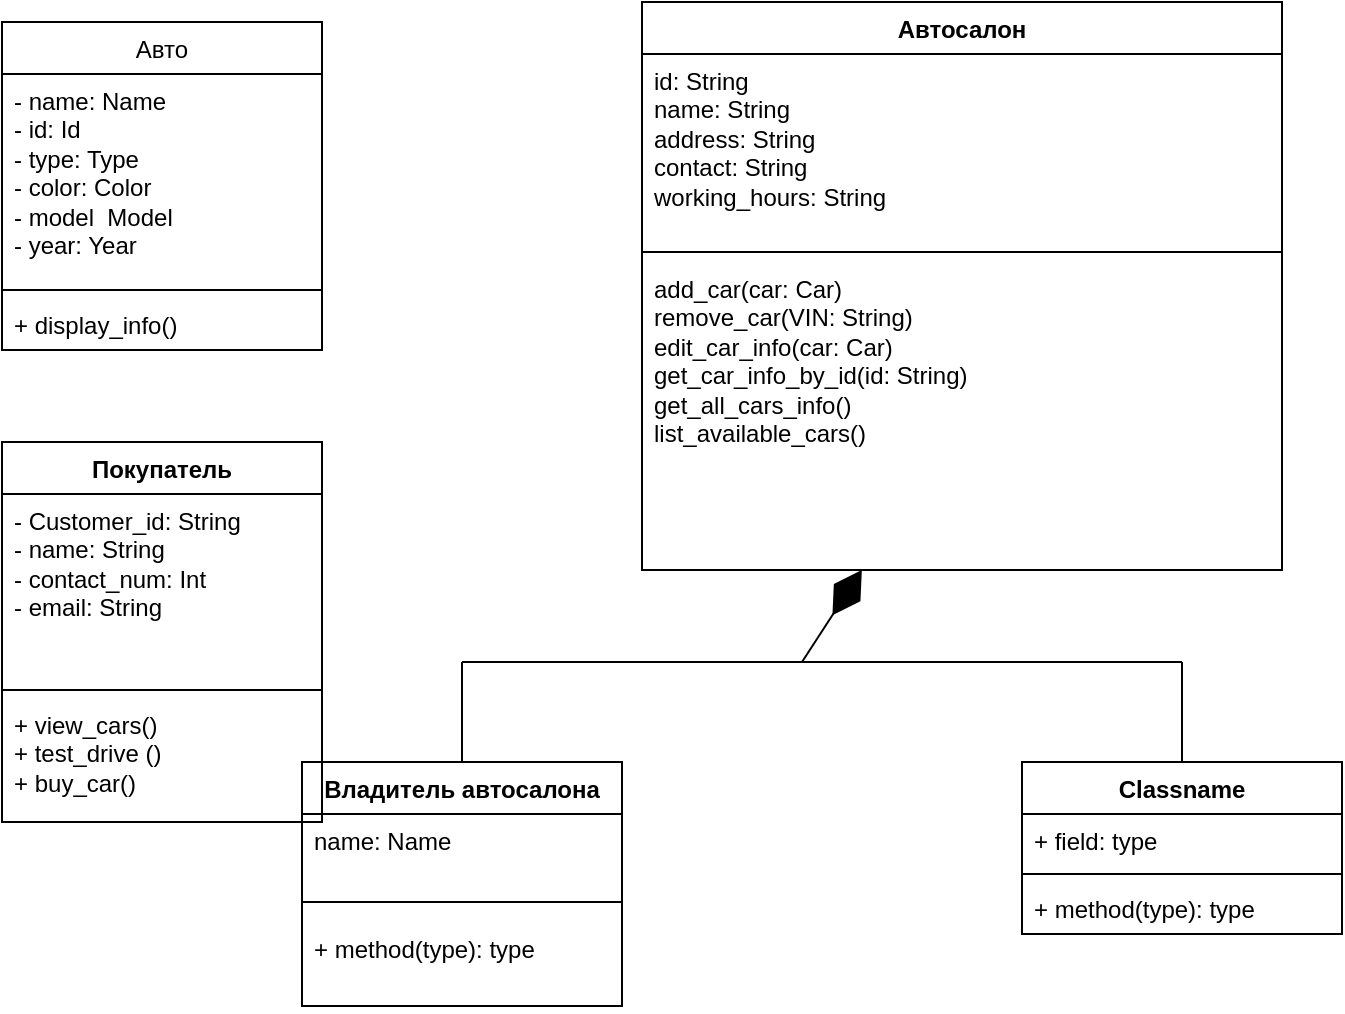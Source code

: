 <mxfile version="24.2.1" type="github">
  <diagram id="C5RBs43oDa-KdzZeNtuy" name="Page-1">
    <mxGraphModel dx="346" dy="431" grid="1" gridSize="10" guides="1" tooltips="1" connect="1" arrows="1" fold="1" page="1" pageScale="1" pageWidth="827" pageHeight="1169" math="0" shadow="0">
      <root>
        <mxCell id="WIyWlLk6GJQsqaUBKTNV-0" />
        <mxCell id="WIyWlLk6GJQsqaUBKTNV-1" parent="WIyWlLk6GJQsqaUBKTNV-0" />
        <mxCell id="hyq87sj_QkP1kDlbmHtQ-0" value="Автосалон" style="swimlane;fontStyle=1;align=center;verticalAlign=top;childLayout=stackLayout;horizontal=1;startSize=26;horizontalStack=0;resizeParent=1;resizeParentMax=0;resizeLast=0;collapsible=1;marginBottom=0;whiteSpace=wrap;html=1;" vertex="1" parent="WIyWlLk6GJQsqaUBKTNV-1">
          <mxGeometry x="370" y="20" width="320" height="284" as="geometry" />
        </mxCell>
        <mxCell id="hyq87sj_QkP1kDlbmHtQ-1" value="&lt;div&gt;id: String&lt;/div&gt;name: String&lt;div&gt;address: String&lt;/div&gt;&lt;div&gt;contact: String&lt;/div&gt;&lt;div&gt;working_hours: String&lt;/div&gt;" style="text;strokeColor=none;fillColor=none;align=left;verticalAlign=top;spacingLeft=4;spacingRight=4;overflow=hidden;rotatable=0;points=[[0,0.5],[1,0.5]];portConstraint=eastwest;whiteSpace=wrap;html=1;" vertex="1" parent="hyq87sj_QkP1kDlbmHtQ-0">
          <mxGeometry y="26" width="320" height="94" as="geometry" />
        </mxCell>
        <mxCell id="hyq87sj_QkP1kDlbmHtQ-2" value="" style="line;strokeWidth=1;fillColor=none;align=left;verticalAlign=middle;spacingTop=-1;spacingLeft=3;spacingRight=3;rotatable=0;labelPosition=right;points=[];portConstraint=eastwest;strokeColor=inherit;" vertex="1" parent="hyq87sj_QkP1kDlbmHtQ-0">
          <mxGeometry y="120" width="320" height="10" as="geometry" />
        </mxCell>
        <mxCell id="hyq87sj_QkP1kDlbmHtQ-3" value="add_car(car: Car)&lt;div&gt;remove_car(VIN: String)&lt;/div&gt;&lt;div&gt;edit_car_info(car: Car)&lt;/div&gt;&lt;div&gt;get_car_info_by_id(id: String)&lt;/div&gt;&lt;div&gt;get_all_cars_info()&lt;/div&gt;&lt;div&gt;list_available_cars()&lt;/div&gt;&lt;div&gt;&lt;br&gt;&lt;/div&gt;" style="text;strokeColor=none;fillColor=none;align=left;verticalAlign=top;spacingLeft=4;spacingRight=4;overflow=hidden;rotatable=0;points=[[0,0.5],[1,0.5]];portConstraint=eastwest;whiteSpace=wrap;html=1;" vertex="1" parent="hyq87sj_QkP1kDlbmHtQ-0">
          <mxGeometry y="130" width="320" height="154" as="geometry" />
        </mxCell>
        <mxCell id="hyq87sj_QkP1kDlbmHtQ-19" value="" style="endArrow=diamondThin;endFill=1;endSize=24;html=1;rounded=0;fontSize=12;curved=1;" edge="1" parent="WIyWlLk6GJQsqaUBKTNV-1" target="hyq87sj_QkP1kDlbmHtQ-3">
          <mxGeometry width="160" relative="1" as="geometry">
            <mxPoint x="450" y="350" as="sourcePoint" />
            <mxPoint x="590" y="600" as="targetPoint" />
          </mxGeometry>
        </mxCell>
        <mxCell id="hyq87sj_QkP1kDlbmHtQ-20" value="Владитель автосалона" style="swimlane;fontStyle=1;align=center;verticalAlign=top;childLayout=stackLayout;horizontal=1;startSize=26;horizontalStack=0;resizeParent=1;resizeParentMax=0;resizeLast=0;collapsible=1;marginBottom=0;whiteSpace=wrap;html=1;" vertex="1" parent="WIyWlLk6GJQsqaUBKTNV-1">
          <mxGeometry x="200" y="400" width="160" height="122" as="geometry" />
        </mxCell>
        <mxCell id="hyq87sj_QkP1kDlbmHtQ-21" value="name: Name&lt;div&gt;&lt;br&gt;&lt;/div&gt;" style="text;strokeColor=none;fillColor=none;align=left;verticalAlign=top;spacingLeft=4;spacingRight=4;overflow=hidden;rotatable=0;points=[[0,0.5],[1,0.5]];portConstraint=eastwest;whiteSpace=wrap;html=1;" vertex="1" parent="hyq87sj_QkP1kDlbmHtQ-20">
          <mxGeometry y="26" width="160" height="34" as="geometry" />
        </mxCell>
        <mxCell id="hyq87sj_QkP1kDlbmHtQ-22" value="" style="line;strokeWidth=1;fillColor=none;align=left;verticalAlign=middle;spacingTop=-1;spacingLeft=3;spacingRight=3;rotatable=0;labelPosition=right;points=[];portConstraint=eastwest;strokeColor=inherit;" vertex="1" parent="hyq87sj_QkP1kDlbmHtQ-20">
          <mxGeometry y="60" width="160" height="20" as="geometry" />
        </mxCell>
        <mxCell id="hyq87sj_QkP1kDlbmHtQ-23" value="+ method(type): type" style="text;strokeColor=none;fillColor=none;align=left;verticalAlign=top;spacingLeft=4;spacingRight=4;overflow=hidden;rotatable=0;points=[[0,0.5],[1,0.5]];portConstraint=eastwest;whiteSpace=wrap;html=1;" vertex="1" parent="hyq87sj_QkP1kDlbmHtQ-20">
          <mxGeometry y="80" width="160" height="42" as="geometry" />
        </mxCell>
        <mxCell id="hyq87sj_QkP1kDlbmHtQ-24" value="Classname" style="swimlane;fontStyle=1;align=center;verticalAlign=top;childLayout=stackLayout;horizontal=1;startSize=26;horizontalStack=0;resizeParent=1;resizeParentMax=0;resizeLast=0;collapsible=1;marginBottom=0;whiteSpace=wrap;html=1;" vertex="1" parent="WIyWlLk6GJQsqaUBKTNV-1">
          <mxGeometry x="560" y="400" width="160" height="86" as="geometry" />
        </mxCell>
        <mxCell id="hyq87sj_QkP1kDlbmHtQ-25" value="+ field: type" style="text;strokeColor=none;fillColor=none;align=left;verticalAlign=top;spacingLeft=4;spacingRight=4;overflow=hidden;rotatable=0;points=[[0,0.5],[1,0.5]];portConstraint=eastwest;whiteSpace=wrap;html=1;" vertex="1" parent="hyq87sj_QkP1kDlbmHtQ-24">
          <mxGeometry y="26" width="160" height="26" as="geometry" />
        </mxCell>
        <mxCell id="hyq87sj_QkP1kDlbmHtQ-26" value="" style="line;strokeWidth=1;fillColor=none;align=left;verticalAlign=middle;spacingTop=-1;spacingLeft=3;spacingRight=3;rotatable=0;labelPosition=right;points=[];portConstraint=eastwest;strokeColor=inherit;" vertex="1" parent="hyq87sj_QkP1kDlbmHtQ-24">
          <mxGeometry y="52" width="160" height="8" as="geometry" />
        </mxCell>
        <mxCell id="hyq87sj_QkP1kDlbmHtQ-27" value="+ method(type): type" style="text;strokeColor=none;fillColor=none;align=left;verticalAlign=top;spacingLeft=4;spacingRight=4;overflow=hidden;rotatable=0;points=[[0,0.5],[1,0.5]];portConstraint=eastwest;whiteSpace=wrap;html=1;" vertex="1" parent="hyq87sj_QkP1kDlbmHtQ-24">
          <mxGeometry y="60" width="160" height="26" as="geometry" />
        </mxCell>
        <mxCell id="hyq87sj_QkP1kDlbmHtQ-29" value="" style="endArrow=none;html=1;rounded=0;fontSize=12;startSize=8;endSize=8;curved=1;exitX=0.5;exitY=0;exitDx=0;exitDy=0;" edge="1" parent="WIyWlLk6GJQsqaUBKTNV-1">
          <mxGeometry width="50" height="50" relative="1" as="geometry">
            <mxPoint x="280" y="400" as="sourcePoint" />
            <mxPoint x="280" y="350" as="targetPoint" />
          </mxGeometry>
        </mxCell>
        <mxCell id="hyq87sj_QkP1kDlbmHtQ-30" value="" style="endArrow=none;html=1;rounded=0;fontSize=12;startSize=8;endSize=8;curved=1;exitX=0.5;exitY=0;exitDx=0;exitDy=0;" edge="1" parent="WIyWlLk6GJQsqaUBKTNV-1" source="hyq87sj_QkP1kDlbmHtQ-24">
          <mxGeometry width="50" height="50" relative="1" as="geometry">
            <mxPoint x="639.71" y="380" as="sourcePoint" />
            <mxPoint x="640" y="350" as="targetPoint" />
          </mxGeometry>
        </mxCell>
        <mxCell id="hyq87sj_QkP1kDlbmHtQ-31" value="" style="endArrow=none;html=1;rounded=0;fontSize=12;startSize=8;endSize=8;curved=1;" edge="1" parent="WIyWlLk6GJQsqaUBKTNV-1">
          <mxGeometry width="50" height="50" relative="1" as="geometry">
            <mxPoint x="280" y="350" as="sourcePoint" />
            <mxPoint x="450" y="350" as="targetPoint" />
          </mxGeometry>
        </mxCell>
        <mxCell id="hyq87sj_QkP1kDlbmHtQ-32" value="" style="endArrow=none;html=1;rounded=0;fontSize=12;startSize=8;endSize=8;curved=1;" edge="1" parent="WIyWlLk6GJQsqaUBKTNV-1">
          <mxGeometry width="50" height="50" relative="1" as="geometry">
            <mxPoint x="450" y="350" as="sourcePoint" />
            <mxPoint x="640" y="350" as="targetPoint" />
          </mxGeometry>
        </mxCell>
        <mxCell id="hyq87sj_QkP1kDlbmHtQ-33" value="&lt;span style=&quot;font-weight: 400;&quot;&gt;Авто&lt;/span&gt;" style="swimlane;fontStyle=1;align=center;verticalAlign=top;childLayout=stackLayout;horizontal=1;startSize=26;horizontalStack=0;resizeParent=1;resizeParentMax=0;resizeLast=0;collapsible=1;marginBottom=0;whiteSpace=wrap;html=1;" vertex="1" parent="WIyWlLk6GJQsqaUBKTNV-1">
          <mxGeometry x="50" y="30" width="160" height="164" as="geometry" />
        </mxCell>
        <mxCell id="hyq87sj_QkP1kDlbmHtQ-34" value="&lt;div&gt;&lt;div&gt;- name: Name&lt;/div&gt;&lt;div&gt;- id: Id&lt;/div&gt;&lt;/div&gt;- type: Type&lt;div&gt;- color: Color&lt;/div&gt;&lt;div&gt;- model&amp;nbsp; Model&amp;nbsp;&lt;/div&gt;&lt;div&gt;- year: Year&lt;/div&gt;&lt;div&gt;&lt;br&gt;&lt;/div&gt;&lt;div&gt;&lt;br&gt;&lt;/div&gt;" style="text;strokeColor=none;fillColor=none;align=left;verticalAlign=top;spacingLeft=4;spacingRight=4;overflow=hidden;rotatable=0;points=[[0,0.5],[1,0.5]];portConstraint=eastwest;whiteSpace=wrap;html=1;" vertex="1" parent="hyq87sj_QkP1kDlbmHtQ-33">
          <mxGeometry y="26" width="160" height="104" as="geometry" />
        </mxCell>
        <mxCell id="hyq87sj_QkP1kDlbmHtQ-35" value="" style="line;strokeWidth=1;fillColor=none;align=left;verticalAlign=middle;spacingTop=-1;spacingLeft=3;spacingRight=3;rotatable=0;labelPosition=right;points=[];portConstraint=eastwest;strokeColor=inherit;" vertex="1" parent="hyq87sj_QkP1kDlbmHtQ-33">
          <mxGeometry y="130" width="160" height="8" as="geometry" />
        </mxCell>
        <mxCell id="hyq87sj_QkP1kDlbmHtQ-36" value="+ display_info()" style="text;strokeColor=none;fillColor=none;align=left;verticalAlign=top;spacingLeft=4;spacingRight=4;overflow=hidden;rotatable=0;points=[[0,0.5],[1,0.5]];portConstraint=eastwest;whiteSpace=wrap;html=1;" vertex="1" parent="hyq87sj_QkP1kDlbmHtQ-33">
          <mxGeometry y="138" width="160" height="26" as="geometry" />
        </mxCell>
        <mxCell id="hyq87sj_QkP1kDlbmHtQ-37" value="Покупатель" style="swimlane;fontStyle=1;align=center;verticalAlign=top;childLayout=stackLayout;horizontal=1;startSize=26;horizontalStack=0;resizeParent=1;resizeParentMax=0;resizeLast=0;collapsible=1;marginBottom=0;whiteSpace=wrap;html=1;" vertex="1" parent="WIyWlLk6GJQsqaUBKTNV-1">
          <mxGeometry x="50" y="240" width="160" height="190" as="geometry" />
        </mxCell>
        <mxCell id="hyq87sj_QkP1kDlbmHtQ-38" value="- Customer_id: String&lt;div&gt;- name: String&lt;/div&gt;&lt;div&gt;- contact_num: Int&lt;/div&gt;&lt;div&gt;- email: String&lt;/div&gt;&lt;div&gt;&lt;br&gt;&lt;/div&gt;" style="text;strokeColor=none;fillColor=none;align=left;verticalAlign=top;spacingLeft=4;spacingRight=4;overflow=hidden;rotatable=0;points=[[0,0.5],[1,0.5]];portConstraint=eastwest;whiteSpace=wrap;html=1;" vertex="1" parent="hyq87sj_QkP1kDlbmHtQ-37">
          <mxGeometry y="26" width="160" height="94" as="geometry" />
        </mxCell>
        <mxCell id="hyq87sj_QkP1kDlbmHtQ-39" value="" style="line;strokeWidth=1;fillColor=none;align=left;verticalAlign=middle;spacingTop=-1;spacingLeft=3;spacingRight=3;rotatable=0;labelPosition=right;points=[];portConstraint=eastwest;strokeColor=inherit;" vertex="1" parent="hyq87sj_QkP1kDlbmHtQ-37">
          <mxGeometry y="120" width="160" height="8" as="geometry" />
        </mxCell>
        <mxCell id="hyq87sj_QkP1kDlbmHtQ-40" value="+ view_cars()&lt;div&gt;+ test_drive ()&lt;/div&gt;&lt;div&gt;+ buy_car()&lt;/div&gt;" style="text;strokeColor=none;fillColor=none;align=left;verticalAlign=top;spacingLeft=4;spacingRight=4;overflow=hidden;rotatable=0;points=[[0,0.5],[1,0.5]];portConstraint=eastwest;whiteSpace=wrap;html=1;" vertex="1" parent="hyq87sj_QkP1kDlbmHtQ-37">
          <mxGeometry y="128" width="160" height="62" as="geometry" />
        </mxCell>
      </root>
    </mxGraphModel>
  </diagram>
</mxfile>

